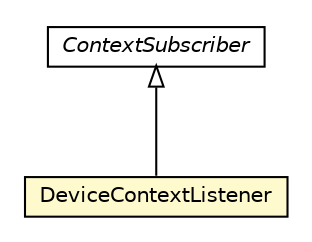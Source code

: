 #!/usr/local/bin/dot
#
# Class diagram 
# Generated by UMLGraph version R5_6-24-gf6e263 (http://www.umlgraph.org/)
#

digraph G {
	edge [fontname="Helvetica",fontsize=10,labelfontname="Helvetica",labelfontsize=10];
	node [fontname="Helvetica",fontsize=10,shape=plaintext];
	nodesep=0.25;
	ranksep=0.5;
	// org.universAAL.middleware.context.ContextSubscriber
	c3573246 [label=<<table title="org.universAAL.middleware.context.ContextSubscriber" border="0" cellborder="1" cellspacing="0" cellpadding="2" port="p" href="../../../../middleware/context/ContextSubscriber.html">
		<tr><td><table border="0" cellspacing="0" cellpadding="1">
<tr><td align="center" balign="center"><font face="Helvetica-Oblique"> ContextSubscriber </font></td></tr>
		</table></td></tr>
		</table>>, URL="../../../../middleware/context/ContextSubscriber.html", fontname="Helvetica", fontcolor="black", fontsize=10.0];
	// org.universAAL.lddi.samples.device.client.DeviceContextListener
	c3575308 [label=<<table title="org.universAAL.lddi.samples.device.client.DeviceContextListener" border="0" cellborder="1" cellspacing="0" cellpadding="2" port="p" bgcolor="lemonChiffon" href="./DeviceContextListener.html">
		<tr><td><table border="0" cellspacing="0" cellpadding="1">
<tr><td align="center" balign="center"> DeviceContextListener </td></tr>
		</table></td></tr>
		</table>>, URL="./DeviceContextListener.html", fontname="Helvetica", fontcolor="black", fontsize=10.0];
	//org.universAAL.lddi.samples.device.client.DeviceContextListener extends org.universAAL.middleware.context.ContextSubscriber
	c3573246:p -> c3575308:p [dir=back,arrowtail=empty];
}

